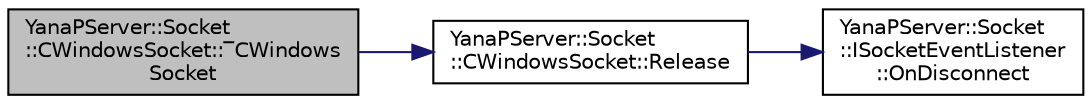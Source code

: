 digraph "YanaPServer::Socket::CWindowsSocket::‾CWindowsSocket"
{
  edge [fontname="Helvetica",fontsize="10",labelfontname="Helvetica",labelfontsize="10"];
  node [fontname="Helvetica",fontsize="10",shape=record];
  rankdir="LR";
  Node29 [label="YanaPServer::Socket\l::CWindowsSocket::‾CWindows\lSocket",height=0.2,width=0.4,color="black", fillcolor="grey75", style="filled", fontcolor="black"];
  Node29 -> Node30 [color="midnightblue",fontsize="10",style="solid",fontname="Helvetica"];
  Node30 [label="YanaPServer::Socket\l::CWindowsSocket::Release",height=0.2,width=0.4,color="black", fillcolor="white", style="filled",URL="$class_yana_p_server_1_1_socket_1_1_c_windows_socket.html#ad844fa062091729450ef23fbbff78724",tooltip="解放処理 "];
  Node30 -> Node31 [color="midnightblue",fontsize="10",style="solid",fontname="Helvetica"];
  Node31 [label="YanaPServer::Socket\l::ISocketEventListener\l::OnDisconnect",height=0.2,width=0.4,color="black", fillcolor="white", style="filled",URL="$class_yana_p_server_1_1_socket_1_1_i_socket_event_listener.html#a8df68419b9450624045a4073f593d56d",tooltip="切断された "];
}
